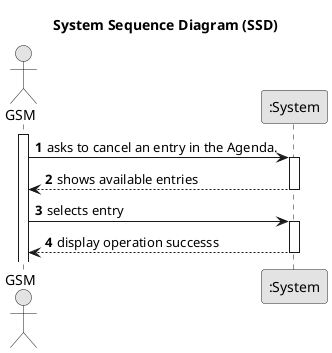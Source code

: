 @startuml
skinparam monochrome true
skinparam packageStyle rectangle
skinparam shadowing false

title System Sequence Diagram (SSD)

autonumber

actor "GSM" as GSM
participant ":System" as System

activate GSM

    GSM -> System : asks to cancel an entry in the Agenda.
    activate System

        System --> GSM : shows available entries
    deactivate System

    GSM -> System : selects entry
    activate System

        System --> GSM : display operation successs
        deactivate System


@enduml